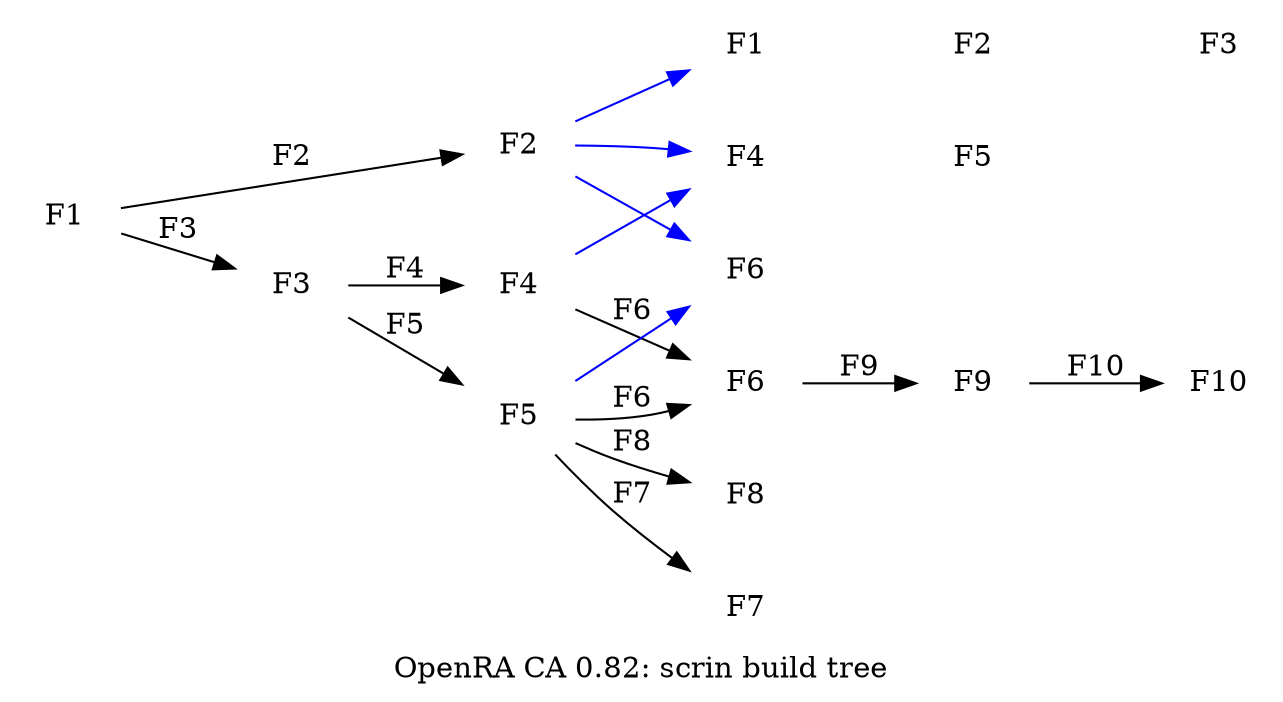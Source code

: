 digraph OpenRA
{label="OpenRA CA 0.82: scrin build tree"
  rankdir=LR
  //build
  ///power
  build_F1[label="F1", color="white", shape="rect", image="tabs4keyb_scrin_build_F1.png"]
  ///finance
  build_F2[label="F2", color="white", shape="rect", image="tabs4keyb_scrin_build_F2.png"]
  ///walk
  build_F3[label="F3", color="white", shape="rect", image="tabs4keyb_scrin_build_F3.png"]
  ///vehicle
  build_F4[label="F4", color="white", shape="rect", image="tabs4keyb_scrin_build_F4.png"]
  ///radar
  build_F5[label="F5", color="white", shape="rect", image="tabs4keyb_scrin_build_F5.png"]
  ///power+
  build_F6[label="F6", color="white", shape="rect", image="tabs4keyb_scrin_build_F6.png"]
  ///repair
  build_F7[label="F7", color="white", shape="rect", image="tabs4keyb_scrin_build_F7.png"]
  ///air
  build_F8[label="F8", color="white", shape="rect", image="tabs4keyb_scrin_build_F8.png"]
  ///tech
  build_F9[label="F9", color="white", shape="rect", image="tabs4keyb_scrin_build_F9.png"]
  ///tech+
  build_F10[label="F10", color="white", shape="rect", image="tabs4keyb_scrin_build_F10.png"]

  //walk
  walk_F1[label="F1", color="white", shape="rect", image="tabs4keyb_scrin_walk_F1.png"]
  walk_F2[label="F2", color="white", shape="rect", image="tabs4keyb_scrin_walk_F2.png"]
  walk_F3[label="F3", color="white", shape="rect", image="tabs4keyb_scrin_walk_F3.png"]
  walk_F4[label="F4", color="white", shape="rect", image="tabs4keyb_scrin_walk_F4.png"]
  walk_F5[label="F5", color="white", shape="rect", image="tabs4keyb_scrin_walk_F5.png"]
  walk_F6[label="F6", color="white", shape="rect", image="tabs4keyb_scrin_walk_F6.png"]

/*
  //cluster TODO
  subgraph cluster_todo
  {label="cluster" color="gray";
    todo[label="cluster node"]
  }//cluster_todo
*/

  //links
  ///build
  build_F1 -> build_F2[label="F2"];
  build_F1 -> build_F3[label="F3"];
  build_F3 -> build_F4[label="F4"];
  build_F3 -> build_F5[label="F5"];
  build_F4 -> build_F6[label="F6"];
  build_F5 -> build_F6[label="F6"];
  build_F5 -> build_F7[label="F7"];
  build_F5 -> build_F8[label="F8"];
  build_F6 -> build_F9[label="F9"];
  build_F9 -> build_F10[label="F10"];
  ///walk
  build_F2 -> walk_F1[color="blue"]
              walk_F1-> walk_F2[color="white"]
              walk_F2-> walk_F3[color="white"]
  build_F2 -> walk_F4[color="blue"]
              walk_F4 -> walk_F5[color="white"]
  build_F4 -> walk_F4[color="blue"]
  build_F2 -> walk_F6[color="blue"]
  build_F5 -> walk_F6[color="blue"]
}//digraph
